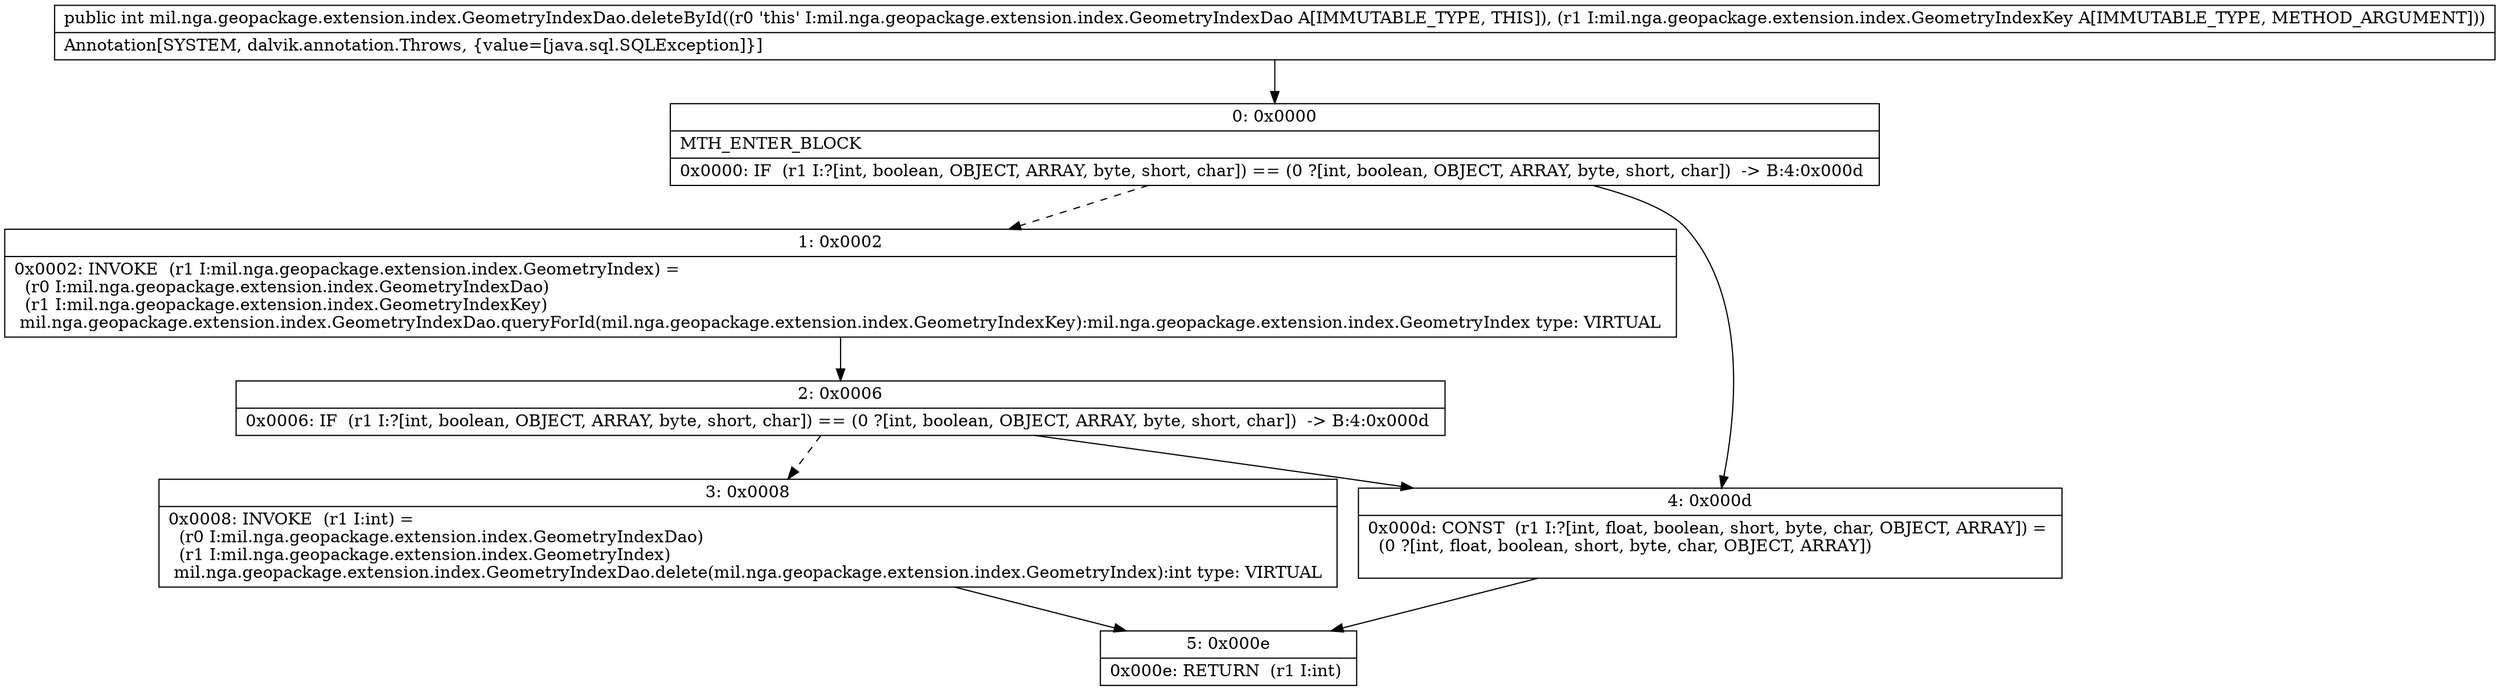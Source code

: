 digraph "CFG formil.nga.geopackage.extension.index.GeometryIndexDao.deleteById(Lmil\/nga\/geopackage\/extension\/index\/GeometryIndexKey;)I" {
Node_0 [shape=record,label="{0\:\ 0x0000|MTH_ENTER_BLOCK\l|0x0000: IF  (r1 I:?[int, boolean, OBJECT, ARRAY, byte, short, char]) == (0 ?[int, boolean, OBJECT, ARRAY, byte, short, char])  \-\> B:4:0x000d \l}"];
Node_1 [shape=record,label="{1\:\ 0x0002|0x0002: INVOKE  (r1 I:mil.nga.geopackage.extension.index.GeometryIndex) = \l  (r0 I:mil.nga.geopackage.extension.index.GeometryIndexDao)\l  (r1 I:mil.nga.geopackage.extension.index.GeometryIndexKey)\l mil.nga.geopackage.extension.index.GeometryIndexDao.queryForId(mil.nga.geopackage.extension.index.GeometryIndexKey):mil.nga.geopackage.extension.index.GeometryIndex type: VIRTUAL \l}"];
Node_2 [shape=record,label="{2\:\ 0x0006|0x0006: IF  (r1 I:?[int, boolean, OBJECT, ARRAY, byte, short, char]) == (0 ?[int, boolean, OBJECT, ARRAY, byte, short, char])  \-\> B:4:0x000d \l}"];
Node_3 [shape=record,label="{3\:\ 0x0008|0x0008: INVOKE  (r1 I:int) = \l  (r0 I:mil.nga.geopackage.extension.index.GeometryIndexDao)\l  (r1 I:mil.nga.geopackage.extension.index.GeometryIndex)\l mil.nga.geopackage.extension.index.GeometryIndexDao.delete(mil.nga.geopackage.extension.index.GeometryIndex):int type: VIRTUAL \l}"];
Node_4 [shape=record,label="{4\:\ 0x000d|0x000d: CONST  (r1 I:?[int, float, boolean, short, byte, char, OBJECT, ARRAY]) = \l  (0 ?[int, float, boolean, short, byte, char, OBJECT, ARRAY])\l \l}"];
Node_5 [shape=record,label="{5\:\ 0x000e|0x000e: RETURN  (r1 I:int) \l}"];
MethodNode[shape=record,label="{public int mil.nga.geopackage.extension.index.GeometryIndexDao.deleteById((r0 'this' I:mil.nga.geopackage.extension.index.GeometryIndexDao A[IMMUTABLE_TYPE, THIS]), (r1 I:mil.nga.geopackage.extension.index.GeometryIndexKey A[IMMUTABLE_TYPE, METHOD_ARGUMENT]))  | Annotation[SYSTEM, dalvik.annotation.Throws, \{value=[java.sql.SQLException]\}]\l}"];
MethodNode -> Node_0;
Node_0 -> Node_1[style=dashed];
Node_0 -> Node_4;
Node_1 -> Node_2;
Node_2 -> Node_3[style=dashed];
Node_2 -> Node_4;
Node_3 -> Node_5;
Node_4 -> Node_5;
}

